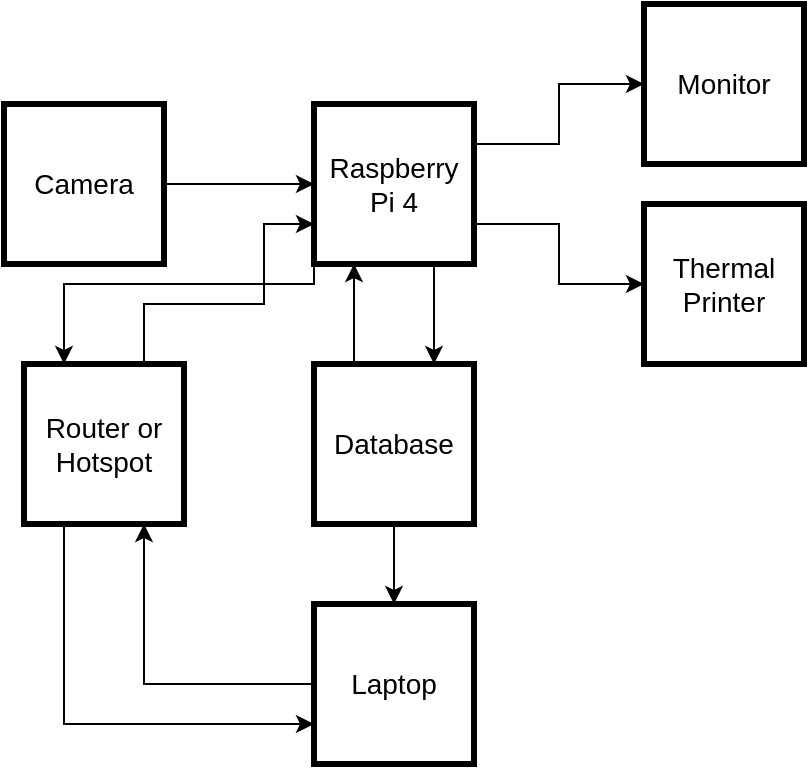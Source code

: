 <mxfile version="12.7.9" type="device"><diagram id="kfxs_zNPjaLBq6iEdZ4c" name="Page-1"><mxGraphModel dx="868" dy="450" grid="1" gridSize="10" guides="1" tooltips="1" connect="1" arrows="1" fold="1" page="1" pageScale="1" pageWidth="850" pageHeight="1100" math="0" shadow="0"><root><mxCell id="0"/><mxCell id="1" parent="0"/><mxCell id="Kw2zH7u7XaHQ3YVUp-cm-6" style="edgeStyle=orthogonalEdgeStyle;rounded=0;orthogonalLoop=1;jettySize=auto;html=1;exitX=1;exitY=0.5;exitDx=0;exitDy=0;entryX=0;entryY=0.5;entryDx=0;entryDy=0;" edge="1" parent="1" source="Kw2zH7u7XaHQ3YVUp-cm-2" target="Kw2zH7u7XaHQ3YVUp-cm-5"><mxGeometry relative="1" as="geometry"/></mxCell><mxCell id="Kw2zH7u7XaHQ3YVUp-cm-2" value="&lt;font style=&quot;font-size: 14px&quot;&gt;Camera&lt;/font&gt;" style="whiteSpace=wrap;html=1;aspect=fixed;strokeWidth=3;" vertex="1" parent="1"><mxGeometry x="190" y="150" width="80" height="80" as="geometry"/></mxCell><mxCell id="Kw2zH7u7XaHQ3YVUp-cm-14" style="edgeStyle=orthogonalEdgeStyle;rounded=0;orthogonalLoop=1;jettySize=auto;html=1;exitX=0.75;exitY=1;exitDx=0;exitDy=0;entryX=0.75;entryY=0;entryDx=0;entryDy=0;" edge="1" parent="1" source="Kw2zH7u7XaHQ3YVUp-cm-5" target="Kw2zH7u7XaHQ3YVUp-cm-12"><mxGeometry relative="1" as="geometry"/></mxCell><mxCell id="Kw2zH7u7XaHQ3YVUp-cm-21" style="edgeStyle=orthogonalEdgeStyle;rounded=0;orthogonalLoop=1;jettySize=auto;html=1;exitX=1;exitY=0.25;exitDx=0;exitDy=0;entryX=0;entryY=0.5;entryDx=0;entryDy=0;" edge="1" parent="1" source="Kw2zH7u7XaHQ3YVUp-cm-5" target="Kw2zH7u7XaHQ3YVUp-cm-7"><mxGeometry relative="1" as="geometry"/></mxCell><mxCell id="Kw2zH7u7XaHQ3YVUp-cm-22" style="edgeStyle=orthogonalEdgeStyle;rounded=0;orthogonalLoop=1;jettySize=auto;html=1;exitX=1;exitY=0.75;exitDx=0;exitDy=0;entryX=0;entryY=0.5;entryDx=0;entryDy=0;" edge="1" parent="1" source="Kw2zH7u7XaHQ3YVUp-cm-5" target="Kw2zH7u7XaHQ3YVUp-cm-20"><mxGeometry relative="1" as="geometry"/></mxCell><mxCell id="Kw2zH7u7XaHQ3YVUp-cm-28" style="edgeStyle=orthogonalEdgeStyle;rounded=0;orthogonalLoop=1;jettySize=auto;html=1;exitX=0;exitY=0.75;exitDx=0;exitDy=0;entryX=0.25;entryY=0;entryDx=0;entryDy=0;" edge="1" parent="1" source="Kw2zH7u7XaHQ3YVUp-cm-5" target="Kw2zH7u7XaHQ3YVUp-cm-23"><mxGeometry relative="1" as="geometry"><Array as="points"><mxPoint x="345" y="240"/><mxPoint x="220" y="240"/></Array></mxGeometry></mxCell><mxCell id="Kw2zH7u7XaHQ3YVUp-cm-5" value="&lt;font style=&quot;font-size: 14px&quot;&gt;Raspberry Pi 4&lt;/font&gt;" style="whiteSpace=wrap;html=1;aspect=fixed;strokeWidth=3;" vertex="1" parent="1"><mxGeometry x="345" y="150" width="80" height="80" as="geometry"/></mxCell><mxCell id="Kw2zH7u7XaHQ3YVUp-cm-7" value="&lt;font style=&quot;font-size: 14px&quot;&gt;Monitor&lt;/font&gt;" style="whiteSpace=wrap;html=1;aspect=fixed;strokeWidth=3;" vertex="1" parent="1"><mxGeometry x="510" y="100" width="80" height="80" as="geometry"/></mxCell><mxCell id="Kw2zH7u7XaHQ3YVUp-cm-25" style="edgeStyle=orthogonalEdgeStyle;rounded=0;orthogonalLoop=1;jettySize=auto;html=1;exitX=0;exitY=0.5;exitDx=0;exitDy=0;entryX=0.75;entryY=1;entryDx=0;entryDy=0;" edge="1" parent="1" source="Kw2zH7u7XaHQ3YVUp-cm-11" target="Kw2zH7u7XaHQ3YVUp-cm-23"><mxGeometry relative="1" as="geometry"/></mxCell><mxCell id="Kw2zH7u7XaHQ3YVUp-cm-11" value="&lt;span style=&quot;font-size: 14px&quot;&gt;Laptop&lt;br&gt;&lt;/span&gt;" style="whiteSpace=wrap;html=1;aspect=fixed;strokeWidth=3;" vertex="1" parent="1"><mxGeometry x="345" y="400" width="80" height="80" as="geometry"/></mxCell><mxCell id="Kw2zH7u7XaHQ3YVUp-cm-15" style="edgeStyle=orthogonalEdgeStyle;rounded=0;orthogonalLoop=1;jettySize=auto;html=1;exitX=0.25;exitY=0;exitDx=0;exitDy=0;entryX=0.25;entryY=1;entryDx=0;entryDy=0;" edge="1" parent="1" source="Kw2zH7u7XaHQ3YVUp-cm-12" target="Kw2zH7u7XaHQ3YVUp-cm-5"><mxGeometry relative="1" as="geometry"/></mxCell><mxCell id="Kw2zH7u7XaHQ3YVUp-cm-18" style="edgeStyle=orthogonalEdgeStyle;rounded=0;orthogonalLoop=1;jettySize=auto;html=1;exitX=0.5;exitY=1;exitDx=0;exitDy=0;entryX=0.5;entryY=0;entryDx=0;entryDy=0;" edge="1" parent="1" source="Kw2zH7u7XaHQ3YVUp-cm-12" target="Kw2zH7u7XaHQ3YVUp-cm-11"><mxGeometry relative="1" as="geometry"/></mxCell><mxCell id="Kw2zH7u7XaHQ3YVUp-cm-12" value="&lt;font style=&quot;font-size: 14px&quot;&gt;Database&lt;/font&gt;" style="whiteSpace=wrap;html=1;aspect=fixed;strokeWidth=3;" vertex="1" parent="1"><mxGeometry x="345" y="280" width="80" height="80" as="geometry"/></mxCell><mxCell id="Kw2zH7u7XaHQ3YVUp-cm-20" value="&lt;font style=&quot;font-size: 14px&quot;&gt;Thermal Printer&lt;/font&gt;" style="whiteSpace=wrap;html=1;aspect=fixed;strokeWidth=3;" vertex="1" parent="1"><mxGeometry x="510" y="200" width="80" height="80" as="geometry"/></mxCell><mxCell id="Kw2zH7u7XaHQ3YVUp-cm-26" style="edgeStyle=orthogonalEdgeStyle;rounded=0;orthogonalLoop=1;jettySize=auto;html=1;exitX=0.25;exitY=1;exitDx=0;exitDy=0;entryX=0;entryY=0.75;entryDx=0;entryDy=0;" edge="1" parent="1" source="Kw2zH7u7XaHQ3YVUp-cm-23" target="Kw2zH7u7XaHQ3YVUp-cm-11"><mxGeometry relative="1" as="geometry"/></mxCell><mxCell id="Kw2zH7u7XaHQ3YVUp-cm-29" style="edgeStyle=orthogonalEdgeStyle;rounded=0;orthogonalLoop=1;jettySize=auto;html=1;exitX=0.75;exitY=0;exitDx=0;exitDy=0;entryX=0;entryY=0.75;entryDx=0;entryDy=0;" edge="1" parent="1" source="Kw2zH7u7XaHQ3YVUp-cm-23" target="Kw2zH7u7XaHQ3YVUp-cm-5"><mxGeometry relative="1" as="geometry"><Array as="points"><mxPoint x="260" y="250"/><mxPoint x="320" y="250"/><mxPoint x="320" y="210"/></Array></mxGeometry></mxCell><mxCell id="Kw2zH7u7XaHQ3YVUp-cm-23" value="&lt;span style=&quot;font-size: 14px&quot;&gt;Router or&lt;br&gt;Hotspot&lt;br&gt;&lt;/span&gt;" style="whiteSpace=wrap;html=1;aspect=fixed;strokeWidth=3;" vertex="1" parent="1"><mxGeometry x="200" y="280" width="80" height="80" as="geometry"/></mxCell></root></mxGraphModel></diagram></mxfile>